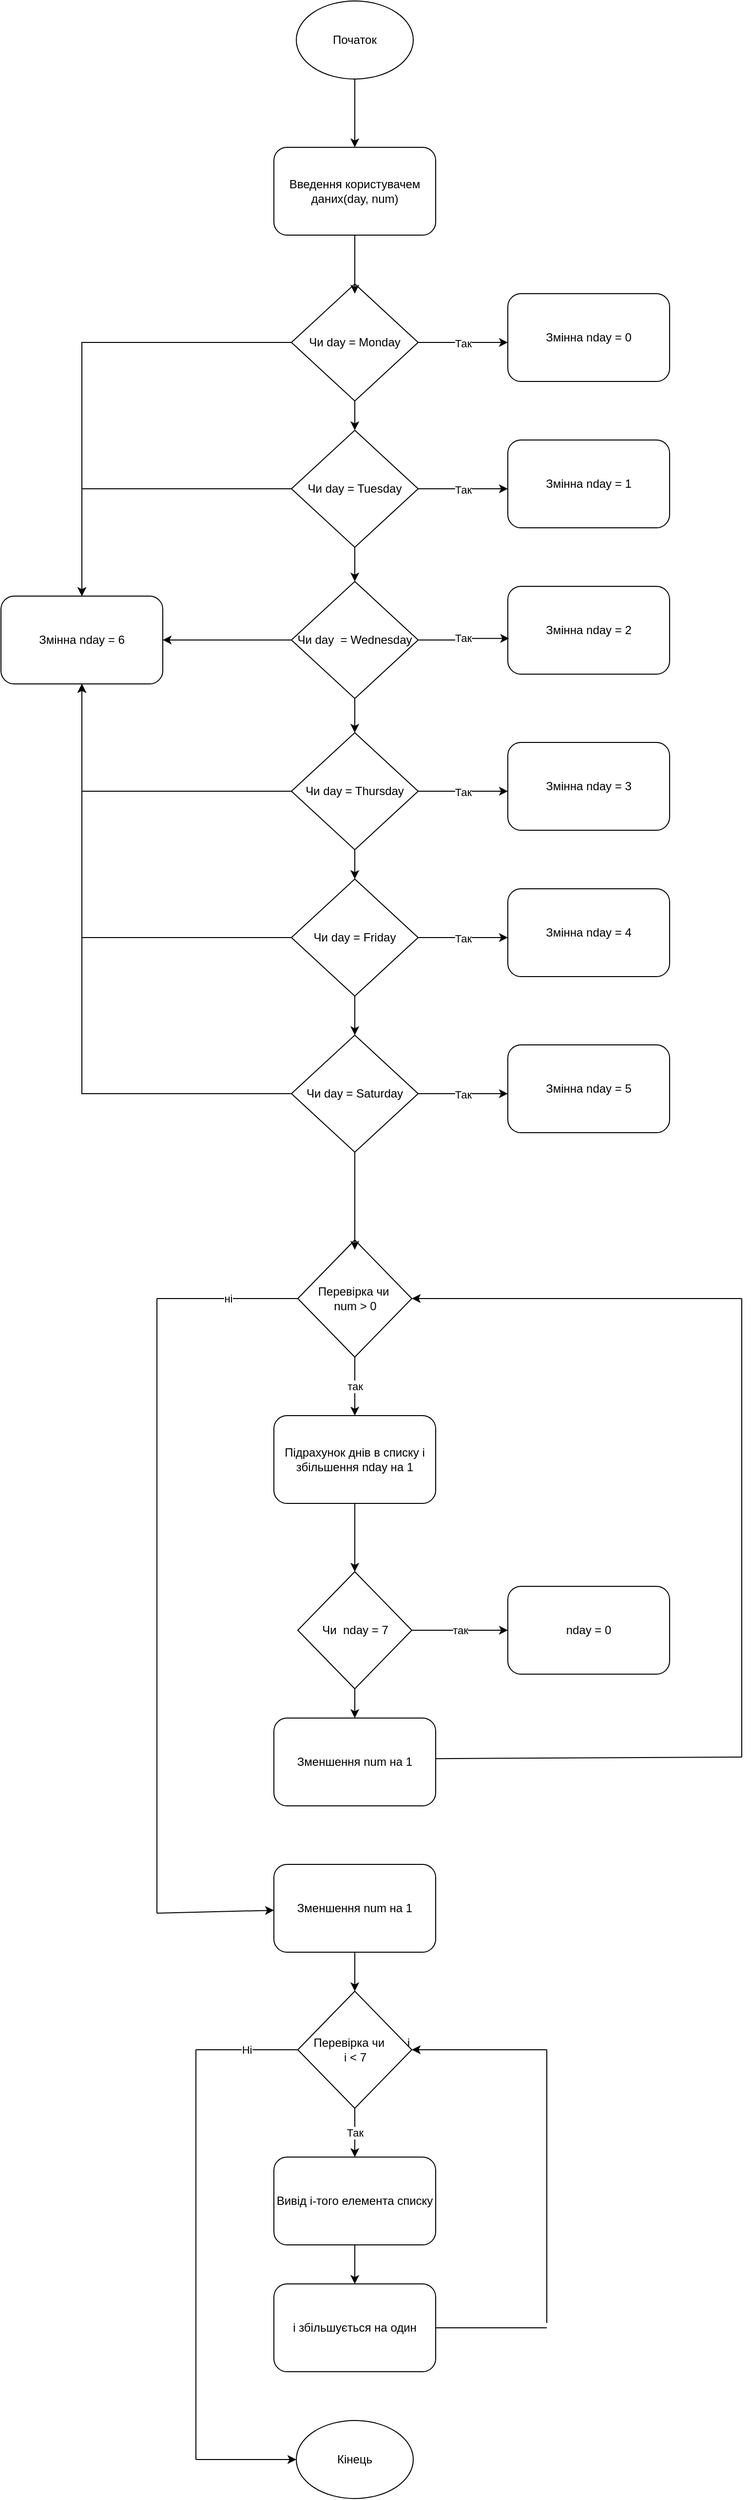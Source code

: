 <mxfile version="24.7.17">
  <diagram name="Сторінка-1" id="DO39VnM1ecEOTw1vP7zV">
    <mxGraphModel dx="1404" dy="557" grid="1" gridSize="10" guides="1" tooltips="1" connect="1" arrows="1" fold="1" page="1" pageScale="1" pageWidth="827" pageHeight="1169" math="0" shadow="0">
      <root>
        <mxCell id="0" />
        <mxCell id="1" parent="0" />
        <mxCell id="PcF_5qyiWVqOFOI2Hbb0-1" value="Введення користувачем даних(day, num)" style="rounded=1;whiteSpace=wrap;html=1;" vertex="1" parent="1">
          <mxGeometry x="320" y="390" width="166" height="90" as="geometry" />
        </mxCell>
        <mxCell id="PcF_5qyiWVqOFOI2Hbb0-2" value="Змінна nday = 6" style="rounded=1;whiteSpace=wrap;html=1;" vertex="1" parent="1">
          <mxGeometry x="40" y="850" width="166" height="90" as="geometry" />
        </mxCell>
        <mxCell id="PcF_5qyiWVqOFOI2Hbb0-3" value="Змінна nday = 0" style="rounded=1;whiteSpace=wrap;html=1;" vertex="1" parent="1">
          <mxGeometry x="560" y="540" width="166" height="90" as="geometry" />
        </mxCell>
        <mxCell id="PcF_5qyiWVqOFOI2Hbb0-8" value="Так" style="edgeStyle=orthogonalEdgeStyle;rounded=0;orthogonalLoop=1;jettySize=auto;html=1;" edge="1" parent="1" source="PcF_5qyiWVqOFOI2Hbb0-5">
          <mxGeometry relative="1" as="geometry">
            <mxPoint x="560" y="590" as="targetPoint" />
          </mxGeometry>
        </mxCell>
        <mxCell id="PcF_5qyiWVqOFOI2Hbb0-23" style="edgeStyle=orthogonalEdgeStyle;rounded=0;orthogonalLoop=1;jettySize=auto;html=1;" edge="1" parent="1" source="PcF_5qyiWVqOFOI2Hbb0-5" target="PcF_5qyiWVqOFOI2Hbb0-19">
          <mxGeometry relative="1" as="geometry" />
        </mxCell>
        <mxCell id="PcF_5qyiWVqOFOI2Hbb0-37" style="edgeStyle=orthogonalEdgeStyle;rounded=0;orthogonalLoop=1;jettySize=auto;html=1;entryX=0.5;entryY=0;entryDx=0;entryDy=0;" edge="1" parent="1" source="PcF_5qyiWVqOFOI2Hbb0-5" target="PcF_5qyiWVqOFOI2Hbb0-2">
          <mxGeometry relative="1" as="geometry" />
        </mxCell>
        <mxCell id="PcF_5qyiWVqOFOI2Hbb0-5" value="Чи day = Monday" style="rhombus;whiteSpace=wrap;html=1;" vertex="1" parent="1">
          <mxGeometry x="338" y="530" width="130" height="120" as="geometry" />
        </mxCell>
        <mxCell id="PcF_5qyiWVqOFOI2Hbb0-7" style="edgeStyle=orthogonalEdgeStyle;rounded=0;orthogonalLoop=1;jettySize=auto;html=1;entryX=0.5;entryY=0.083;entryDx=0;entryDy=0;entryPerimeter=0;" edge="1" parent="1" source="PcF_5qyiWVqOFOI2Hbb0-1" target="PcF_5qyiWVqOFOI2Hbb0-5">
          <mxGeometry relative="1" as="geometry" />
        </mxCell>
        <mxCell id="PcF_5qyiWVqOFOI2Hbb0-17" value="Змінна nday = 1" style="rounded=1;whiteSpace=wrap;html=1;" vertex="1" parent="1">
          <mxGeometry x="560" y="690" width="166" height="90" as="geometry" />
        </mxCell>
        <mxCell id="PcF_5qyiWVqOFOI2Hbb0-18" value="Так" style="edgeStyle=orthogonalEdgeStyle;rounded=0;orthogonalLoop=1;jettySize=auto;html=1;" edge="1" parent="1" source="PcF_5qyiWVqOFOI2Hbb0-19">
          <mxGeometry relative="1" as="geometry">
            <mxPoint x="560" y="740" as="targetPoint" />
          </mxGeometry>
        </mxCell>
        <mxCell id="PcF_5qyiWVqOFOI2Hbb0-24" style="edgeStyle=orthogonalEdgeStyle;rounded=0;orthogonalLoop=1;jettySize=auto;html=1;" edge="1" parent="1" source="PcF_5qyiWVqOFOI2Hbb0-19" target="PcF_5qyiWVqOFOI2Hbb0-22">
          <mxGeometry relative="1" as="geometry" />
        </mxCell>
        <mxCell id="PcF_5qyiWVqOFOI2Hbb0-42" style="edgeStyle=orthogonalEdgeStyle;rounded=0;orthogonalLoop=1;jettySize=auto;html=1;entryX=0.5;entryY=0;entryDx=0;entryDy=0;" edge="1" parent="1" source="PcF_5qyiWVqOFOI2Hbb0-19" target="PcF_5qyiWVqOFOI2Hbb0-2">
          <mxGeometry relative="1" as="geometry" />
        </mxCell>
        <mxCell id="PcF_5qyiWVqOFOI2Hbb0-19" value="Чи day = Tuesday" style="rhombus;whiteSpace=wrap;html=1;" vertex="1" parent="1">
          <mxGeometry x="338" y="680" width="130" height="120" as="geometry" />
        </mxCell>
        <mxCell id="PcF_5qyiWVqOFOI2Hbb0-20" value="Змінна nday = 2" style="rounded=1;whiteSpace=wrap;html=1;" vertex="1" parent="1">
          <mxGeometry x="560" y="840" width="166" height="90" as="geometry" />
        </mxCell>
        <mxCell id="PcF_5qyiWVqOFOI2Hbb0-21" value="Так" style="edgeStyle=orthogonalEdgeStyle;rounded=0;orthogonalLoop=1;jettySize=auto;html=1;entryX=0.008;entryY=0.593;entryDx=0;entryDy=0;entryPerimeter=0;" edge="1" parent="1" source="PcF_5qyiWVqOFOI2Hbb0-22" target="PcF_5qyiWVqOFOI2Hbb0-20">
          <mxGeometry relative="1" as="geometry">
            <mxPoint x="560" y="900" as="targetPoint" />
          </mxGeometry>
        </mxCell>
        <mxCell id="PcF_5qyiWVqOFOI2Hbb0-36" style="edgeStyle=orthogonalEdgeStyle;rounded=0;orthogonalLoop=1;jettySize=auto;html=1;" edge="1" parent="1" source="PcF_5qyiWVqOFOI2Hbb0-22" target="PcF_5qyiWVqOFOI2Hbb0-28">
          <mxGeometry relative="1" as="geometry" />
        </mxCell>
        <mxCell id="PcF_5qyiWVqOFOI2Hbb0-39" style="edgeStyle=orthogonalEdgeStyle;rounded=0;orthogonalLoop=1;jettySize=auto;html=1;entryX=1;entryY=0.5;entryDx=0;entryDy=0;" edge="1" parent="1" source="PcF_5qyiWVqOFOI2Hbb0-22" target="PcF_5qyiWVqOFOI2Hbb0-2">
          <mxGeometry relative="1" as="geometry" />
        </mxCell>
        <mxCell id="PcF_5qyiWVqOFOI2Hbb0-22" value="Чи day&amp;nbsp; = Wednesday" style="rhombus;whiteSpace=wrap;html=1;" vertex="1" parent="1">
          <mxGeometry x="338" y="835" width="130" height="120" as="geometry" />
        </mxCell>
        <mxCell id="PcF_5qyiWVqOFOI2Hbb0-25" value="Змінна nday = 3" style="rounded=1;whiteSpace=wrap;html=1;" vertex="1" parent="1">
          <mxGeometry x="560" y="1000" width="166" height="90" as="geometry" />
        </mxCell>
        <mxCell id="PcF_5qyiWVqOFOI2Hbb0-26" value="Так" style="edgeStyle=orthogonalEdgeStyle;rounded=0;orthogonalLoop=1;jettySize=auto;html=1;" edge="1" parent="1" source="PcF_5qyiWVqOFOI2Hbb0-28">
          <mxGeometry relative="1" as="geometry">
            <mxPoint x="560" y="1050" as="targetPoint" />
          </mxGeometry>
        </mxCell>
        <mxCell id="PcF_5qyiWVqOFOI2Hbb0-27" style="edgeStyle=orthogonalEdgeStyle;rounded=0;orthogonalLoop=1;jettySize=auto;html=1;" edge="1" parent="1" source="PcF_5qyiWVqOFOI2Hbb0-28" target="PcF_5qyiWVqOFOI2Hbb0-32">
          <mxGeometry relative="1" as="geometry" />
        </mxCell>
        <mxCell id="PcF_5qyiWVqOFOI2Hbb0-40" style="edgeStyle=orthogonalEdgeStyle;rounded=0;orthogonalLoop=1;jettySize=auto;html=1;entryX=0.5;entryY=1;entryDx=0;entryDy=0;" edge="1" parent="1" source="PcF_5qyiWVqOFOI2Hbb0-28" target="PcF_5qyiWVqOFOI2Hbb0-2">
          <mxGeometry relative="1" as="geometry" />
        </mxCell>
        <mxCell id="PcF_5qyiWVqOFOI2Hbb0-28" value="Чи day = Thursday" style="rhombus;whiteSpace=wrap;html=1;" vertex="1" parent="1">
          <mxGeometry x="338" y="990" width="130" height="120" as="geometry" />
        </mxCell>
        <mxCell id="PcF_5qyiWVqOFOI2Hbb0-29" value="Змінна nday = 4" style="rounded=1;whiteSpace=wrap;html=1;" vertex="1" parent="1">
          <mxGeometry x="560" y="1150" width="166" height="90" as="geometry" />
        </mxCell>
        <mxCell id="PcF_5qyiWVqOFOI2Hbb0-30" value="Так" style="edgeStyle=orthogonalEdgeStyle;rounded=0;orthogonalLoop=1;jettySize=auto;html=1;" edge="1" parent="1" source="PcF_5qyiWVqOFOI2Hbb0-32">
          <mxGeometry relative="1" as="geometry">
            <mxPoint x="560" y="1200" as="targetPoint" />
          </mxGeometry>
        </mxCell>
        <mxCell id="PcF_5qyiWVqOFOI2Hbb0-31" style="edgeStyle=orthogonalEdgeStyle;rounded=0;orthogonalLoop=1;jettySize=auto;html=1;" edge="1" parent="1" source="PcF_5qyiWVqOFOI2Hbb0-32" target="PcF_5qyiWVqOFOI2Hbb0-35">
          <mxGeometry relative="1" as="geometry" />
        </mxCell>
        <mxCell id="PcF_5qyiWVqOFOI2Hbb0-41" style="edgeStyle=orthogonalEdgeStyle;rounded=0;orthogonalLoop=1;jettySize=auto;html=1;entryX=0.5;entryY=1;entryDx=0;entryDy=0;" edge="1" parent="1" source="PcF_5qyiWVqOFOI2Hbb0-32" target="PcF_5qyiWVqOFOI2Hbb0-2">
          <mxGeometry relative="1" as="geometry" />
        </mxCell>
        <mxCell id="PcF_5qyiWVqOFOI2Hbb0-32" value="Чи day = Friday" style="rhombus;whiteSpace=wrap;html=1;" vertex="1" parent="1">
          <mxGeometry x="338" y="1140" width="130" height="120" as="geometry" />
        </mxCell>
        <mxCell id="PcF_5qyiWVqOFOI2Hbb0-33" value="Змінна nday = 5" style="rounded=1;whiteSpace=wrap;html=1;" vertex="1" parent="1">
          <mxGeometry x="560" y="1310" width="166" height="90" as="geometry" />
        </mxCell>
        <mxCell id="PcF_5qyiWVqOFOI2Hbb0-34" value="Так" style="edgeStyle=orthogonalEdgeStyle;rounded=0;orthogonalLoop=1;jettySize=auto;html=1;" edge="1" parent="1" source="PcF_5qyiWVqOFOI2Hbb0-35">
          <mxGeometry relative="1" as="geometry">
            <mxPoint x="560" y="1360" as="targetPoint" />
          </mxGeometry>
        </mxCell>
        <mxCell id="PcF_5qyiWVqOFOI2Hbb0-43" style="edgeStyle=orthogonalEdgeStyle;rounded=0;orthogonalLoop=1;jettySize=auto;html=1;entryX=0.5;entryY=1;entryDx=0;entryDy=0;" edge="1" parent="1" source="PcF_5qyiWVqOFOI2Hbb0-35" target="PcF_5qyiWVqOFOI2Hbb0-2">
          <mxGeometry relative="1" as="geometry" />
        </mxCell>
        <mxCell id="PcF_5qyiWVqOFOI2Hbb0-35" value="Чи day = Saturday" style="rhombus;whiteSpace=wrap;html=1;" vertex="1" parent="1">
          <mxGeometry x="338" y="1300" width="130" height="120" as="geometry" />
        </mxCell>
        <mxCell id="PcF_5qyiWVqOFOI2Hbb0-46" style="edgeStyle=orthogonalEdgeStyle;rounded=0;orthogonalLoop=1;jettySize=auto;html=1;" edge="1" parent="1" source="PcF_5qyiWVqOFOI2Hbb0-45" target="PcF_5qyiWVqOFOI2Hbb0-1">
          <mxGeometry relative="1" as="geometry" />
        </mxCell>
        <mxCell id="PcF_5qyiWVqOFOI2Hbb0-45" value="Початок" style="ellipse;whiteSpace=wrap;html=1;" vertex="1" parent="1">
          <mxGeometry x="343" y="240" width="120" height="80" as="geometry" />
        </mxCell>
        <mxCell id="PcF_5qyiWVqOFOI2Hbb0-54" value="так" style="edgeStyle=orthogonalEdgeStyle;rounded=0;orthogonalLoop=1;jettySize=auto;html=1;entryX=0.5;entryY=0;entryDx=0;entryDy=0;" edge="1" parent="1" source="PcF_5qyiWVqOFOI2Hbb0-47" target="PcF_5qyiWVqOFOI2Hbb0-55">
          <mxGeometry relative="1" as="geometry">
            <mxPoint x="403" y="1670" as="targetPoint" />
          </mxGeometry>
        </mxCell>
        <mxCell id="PcF_5qyiWVqOFOI2Hbb0-47" value="&amp;nbsp; &amp;nbsp; Перевірка чи&amp;nbsp; &amp;nbsp; &amp;nbsp; num &amp;gt; 0" style="rhombus;whiteSpace=wrap;html=1;" vertex="1" parent="1">
          <mxGeometry x="344.5" y="1510" width="117" height="120" as="geometry" />
        </mxCell>
        <mxCell id="PcF_5qyiWVqOFOI2Hbb0-48" style="edgeStyle=orthogonalEdgeStyle;rounded=0;orthogonalLoop=1;jettySize=auto;html=1;entryX=0.5;entryY=0.083;entryDx=0;entryDy=0;entryPerimeter=0;" edge="1" parent="1" source="PcF_5qyiWVqOFOI2Hbb0-35" target="PcF_5qyiWVqOFOI2Hbb0-47">
          <mxGeometry relative="1" as="geometry" />
        </mxCell>
        <mxCell id="PcF_5qyiWVqOFOI2Hbb0-58" style="edgeStyle=orthogonalEdgeStyle;rounded=0;orthogonalLoop=1;jettySize=auto;html=1;" edge="1" parent="1" source="PcF_5qyiWVqOFOI2Hbb0-55" target="PcF_5qyiWVqOFOI2Hbb0-57">
          <mxGeometry relative="1" as="geometry" />
        </mxCell>
        <mxCell id="PcF_5qyiWVqOFOI2Hbb0-55" value="Підрахунок днів в списку і збільшення nday на 1" style="rounded=1;whiteSpace=wrap;html=1;" vertex="1" parent="1">
          <mxGeometry x="320" y="1690" width="166" height="90" as="geometry" />
        </mxCell>
        <mxCell id="PcF_5qyiWVqOFOI2Hbb0-59" value="так" style="edgeStyle=orthogonalEdgeStyle;rounded=0;orthogonalLoop=1;jettySize=auto;html=1;entryX=0;entryY=0.5;entryDx=0;entryDy=0;" edge="1" parent="1" source="PcF_5qyiWVqOFOI2Hbb0-57" target="PcF_5qyiWVqOFOI2Hbb0-60">
          <mxGeometry relative="1" as="geometry">
            <mxPoint x="560.0" y="1910" as="targetPoint" />
          </mxGeometry>
        </mxCell>
        <mxCell id="PcF_5qyiWVqOFOI2Hbb0-62" style="edgeStyle=orthogonalEdgeStyle;rounded=0;orthogonalLoop=1;jettySize=auto;html=1;entryX=0.5;entryY=0;entryDx=0;entryDy=0;" edge="1" parent="1" source="PcF_5qyiWVqOFOI2Hbb0-57" target="PcF_5qyiWVqOFOI2Hbb0-61">
          <mxGeometry relative="1" as="geometry" />
        </mxCell>
        <mxCell id="PcF_5qyiWVqOFOI2Hbb0-57" value="Чи&amp;nbsp; nday = 7" style="rhombus;whiteSpace=wrap;html=1;" vertex="1" parent="1">
          <mxGeometry x="344.5" y="1850" width="117" height="120" as="geometry" />
        </mxCell>
        <mxCell id="PcF_5qyiWVqOFOI2Hbb0-60" value="nday = 0" style="rounded=1;whiteSpace=wrap;html=1;" vertex="1" parent="1">
          <mxGeometry x="560" y="1865" width="166" height="90" as="geometry" />
        </mxCell>
        <mxCell id="PcF_5qyiWVqOFOI2Hbb0-61" value="Зменшення num на 1" style="rounded=1;whiteSpace=wrap;html=1;" vertex="1" parent="1">
          <mxGeometry x="320" y="2000" width="166" height="90" as="geometry" />
        </mxCell>
        <mxCell id="PcF_5qyiWVqOFOI2Hbb0-66" value="" style="endArrow=none;html=1;rounded=0;exitX=0.999;exitY=0.462;exitDx=0;exitDy=0;exitPerimeter=0;" edge="1" parent="1" source="PcF_5qyiWVqOFOI2Hbb0-61">
          <mxGeometry width="50" height="50" relative="1" as="geometry">
            <mxPoint x="590" y="2110" as="sourcePoint" />
            <mxPoint x="800" y="2040" as="targetPoint" />
          </mxGeometry>
        </mxCell>
        <mxCell id="PcF_5qyiWVqOFOI2Hbb0-67" value="" style="endArrow=none;html=1;rounded=0;" edge="1" parent="1">
          <mxGeometry width="50" height="50" relative="1" as="geometry">
            <mxPoint x="800" y="2040" as="sourcePoint" />
            <mxPoint x="800" y="1570" as="targetPoint" />
          </mxGeometry>
        </mxCell>
        <mxCell id="PcF_5qyiWVqOFOI2Hbb0-68" value="" style="endArrow=classic;html=1;rounded=0;entryX=1;entryY=0.5;entryDx=0;entryDy=0;" edge="1" parent="1" target="PcF_5qyiWVqOFOI2Hbb0-47">
          <mxGeometry width="50" height="50" relative="1" as="geometry">
            <mxPoint x="800" y="1570" as="sourcePoint" />
            <mxPoint x="640" y="1660" as="targetPoint" />
          </mxGeometry>
        </mxCell>
        <mxCell id="PcF_5qyiWVqOFOI2Hbb0-81" style="edgeStyle=orthogonalEdgeStyle;rounded=0;orthogonalLoop=1;jettySize=auto;html=1;" edge="1" parent="1" source="PcF_5qyiWVqOFOI2Hbb0-70" target="PcF_5qyiWVqOFOI2Hbb0-80">
          <mxGeometry relative="1" as="geometry" />
        </mxCell>
        <mxCell id="PcF_5qyiWVqOFOI2Hbb0-70" value="Зменшення num на 1" style="rounded=1;whiteSpace=wrap;html=1;" vertex="1" parent="1">
          <mxGeometry x="320" y="2150" width="166" height="90" as="geometry" />
        </mxCell>
        <mxCell id="PcF_5qyiWVqOFOI2Hbb0-75" value="ні" style="endArrow=none;html=1;rounded=0;entryX=0;entryY=0.5;entryDx=0;entryDy=0;" edge="1" parent="1" target="PcF_5qyiWVqOFOI2Hbb0-47">
          <mxGeometry width="50" height="50" relative="1" as="geometry">
            <mxPoint x="200" y="1570" as="sourcePoint" />
            <mxPoint x="630" y="1640" as="targetPoint" />
            <Array as="points" />
          </mxGeometry>
        </mxCell>
        <mxCell id="PcF_5qyiWVqOFOI2Hbb0-76" value="" style="endArrow=none;html=1;rounded=0;" edge="1" parent="1">
          <mxGeometry width="50" height="50" relative="1" as="geometry">
            <mxPoint x="200" y="1570" as="sourcePoint" />
            <mxPoint x="200" y="2200" as="targetPoint" />
          </mxGeometry>
        </mxCell>
        <mxCell id="PcF_5qyiWVqOFOI2Hbb0-78" value="" style="endArrow=classic;html=1;rounded=0;" edge="1" parent="1" target="PcF_5qyiWVqOFOI2Hbb0-70">
          <mxGeometry width="50" height="50" relative="1" as="geometry">
            <mxPoint x="200" y="2200" as="sourcePoint" />
            <mxPoint x="630" y="2020" as="targetPoint" />
          </mxGeometry>
        </mxCell>
        <mxCell id="PcF_5qyiWVqOFOI2Hbb0-84" value="Так" style="edgeStyle=orthogonalEdgeStyle;rounded=0;orthogonalLoop=1;jettySize=auto;html=1;" edge="1" parent="1" source="PcF_5qyiWVqOFOI2Hbb0-80" target="PcF_5qyiWVqOFOI2Hbb0-83">
          <mxGeometry relative="1" as="geometry" />
        </mxCell>
        <mxCell id="PcF_5qyiWVqOFOI2Hbb0-80" value="&amp;nbsp; &amp;nbsp; Перевірка чи&amp;nbsp; &amp;nbsp; &amp;nbsp; &amp;nbsp;i i &amp;lt; 7" style="rhombus;whiteSpace=wrap;html=1;" vertex="1" parent="1">
          <mxGeometry x="344.5" y="2280" width="117" height="120" as="geometry" />
        </mxCell>
        <mxCell id="PcF_5qyiWVqOFOI2Hbb0-88" style="edgeStyle=orthogonalEdgeStyle;rounded=0;orthogonalLoop=1;jettySize=auto;html=1;entryX=0.5;entryY=0;entryDx=0;entryDy=0;" edge="1" parent="1" source="PcF_5qyiWVqOFOI2Hbb0-83" target="PcF_5qyiWVqOFOI2Hbb0-87">
          <mxGeometry relative="1" as="geometry" />
        </mxCell>
        <mxCell id="PcF_5qyiWVqOFOI2Hbb0-83" value="Вивід і-того елемента списку" style="rounded=1;whiteSpace=wrap;html=1;" vertex="1" parent="1">
          <mxGeometry x="320" y="2450" width="166" height="90" as="geometry" />
        </mxCell>
        <mxCell id="PcF_5qyiWVqOFOI2Hbb0-87" value="i збільшується на один" style="rounded=1;whiteSpace=wrap;html=1;" vertex="1" parent="1">
          <mxGeometry x="320" y="2580" width="166" height="90" as="geometry" />
        </mxCell>
        <mxCell id="PcF_5qyiWVqOFOI2Hbb0-90" value="" style="endArrow=none;html=1;rounded=0;exitX=1;exitY=0.5;exitDx=0;exitDy=0;" edge="1" parent="1" source="PcF_5qyiWVqOFOI2Hbb0-87">
          <mxGeometry width="50" height="50" relative="1" as="geometry">
            <mxPoint x="440" y="2600" as="sourcePoint" />
            <mxPoint x="600" y="2625" as="targetPoint" />
          </mxGeometry>
        </mxCell>
        <mxCell id="PcF_5qyiWVqOFOI2Hbb0-91" value="" style="endArrow=none;html=1;rounded=0;" edge="1" parent="1">
          <mxGeometry width="50" height="50" relative="1" as="geometry">
            <mxPoint x="600" y="2620" as="sourcePoint" />
            <mxPoint x="600" y="2340" as="targetPoint" />
          </mxGeometry>
        </mxCell>
        <mxCell id="PcF_5qyiWVqOFOI2Hbb0-92" value="" style="endArrow=classic;html=1;rounded=0;entryX=1;entryY=0.5;entryDx=0;entryDy=0;" edge="1" parent="1" target="PcF_5qyiWVqOFOI2Hbb0-80">
          <mxGeometry width="50" height="50" relative="1" as="geometry">
            <mxPoint x="600" y="2340" as="sourcePoint" />
            <mxPoint x="490" y="2450" as="targetPoint" />
          </mxGeometry>
        </mxCell>
        <mxCell id="PcF_5qyiWVqOFOI2Hbb0-94" value="Ні" style="endArrow=none;html=1;rounded=0;exitX=0;exitY=0.5;exitDx=0;exitDy=0;" edge="1" parent="1" source="PcF_5qyiWVqOFOI2Hbb0-80">
          <mxGeometry width="50" height="50" relative="1" as="geometry">
            <mxPoint x="440" y="2500" as="sourcePoint" />
            <mxPoint x="240" y="2340" as="targetPoint" />
          </mxGeometry>
        </mxCell>
        <mxCell id="PcF_5qyiWVqOFOI2Hbb0-95" value="" style="endArrow=none;html=1;rounded=0;" edge="1" parent="1">
          <mxGeometry width="50" height="50" relative="1" as="geometry">
            <mxPoint x="240" y="2340" as="sourcePoint" />
            <mxPoint x="240" y="2760" as="targetPoint" />
          </mxGeometry>
        </mxCell>
        <mxCell id="PcF_5qyiWVqOFOI2Hbb0-96" value="" style="endArrow=classic;html=1;rounded=0;entryX=0;entryY=0.5;entryDx=0;entryDy=0;" edge="1" parent="1" target="PcF_5qyiWVqOFOI2Hbb0-97">
          <mxGeometry width="50" height="50" relative="1" as="geometry">
            <mxPoint x="240" y="2760" as="sourcePoint" />
            <mxPoint x="320" y="2785" as="targetPoint" />
          </mxGeometry>
        </mxCell>
        <mxCell id="PcF_5qyiWVqOFOI2Hbb0-97" value="Кінець" style="ellipse;whiteSpace=wrap;html=1;" vertex="1" parent="1">
          <mxGeometry x="343" y="2720" width="120" height="80" as="geometry" />
        </mxCell>
      </root>
    </mxGraphModel>
  </diagram>
</mxfile>
